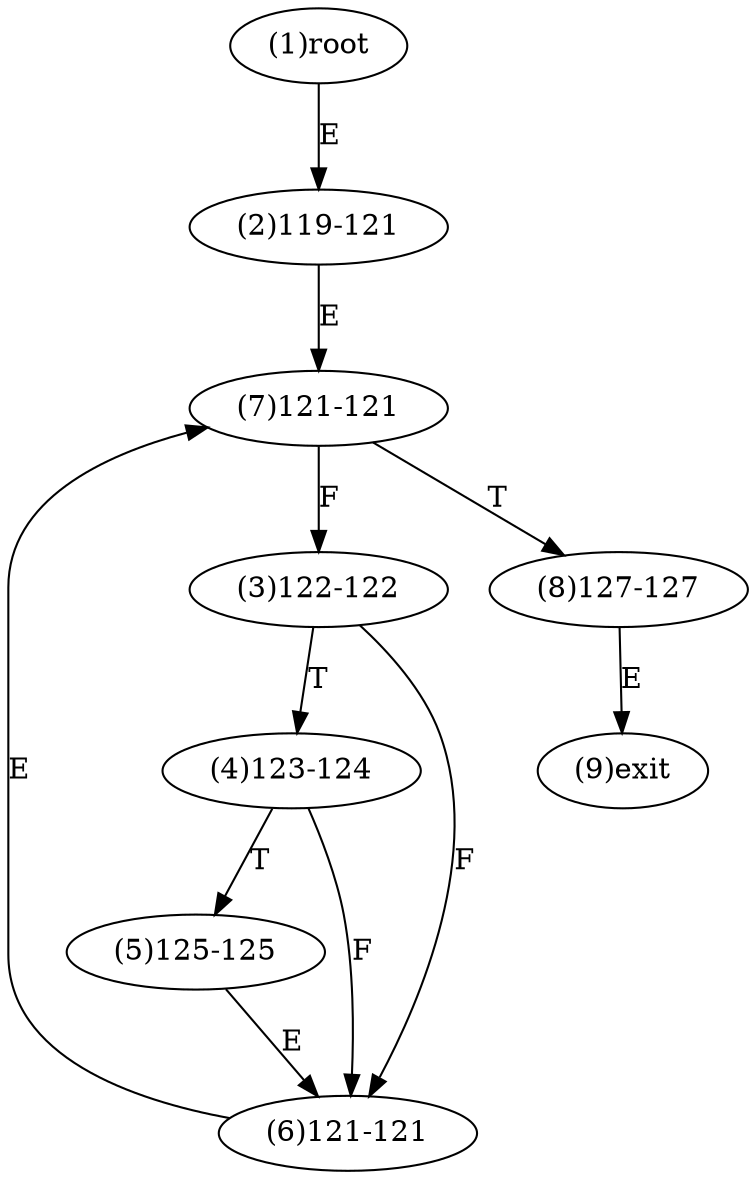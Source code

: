digraph "" { 
1[ label="(1)root"];
2[ label="(2)119-121"];
3[ label="(3)122-122"];
4[ label="(4)123-124"];
5[ label="(5)125-125"];
6[ label="(6)121-121"];
7[ label="(7)121-121"];
8[ label="(8)127-127"];
9[ label="(9)exit"];
1->2[ label="E"];
2->7[ label="E"];
3->6[ label="F"];
3->4[ label="T"];
4->6[ label="F"];
4->5[ label="T"];
5->6[ label="E"];
6->7[ label="E"];
7->3[ label="F"];
7->8[ label="T"];
8->9[ label="E"];
}